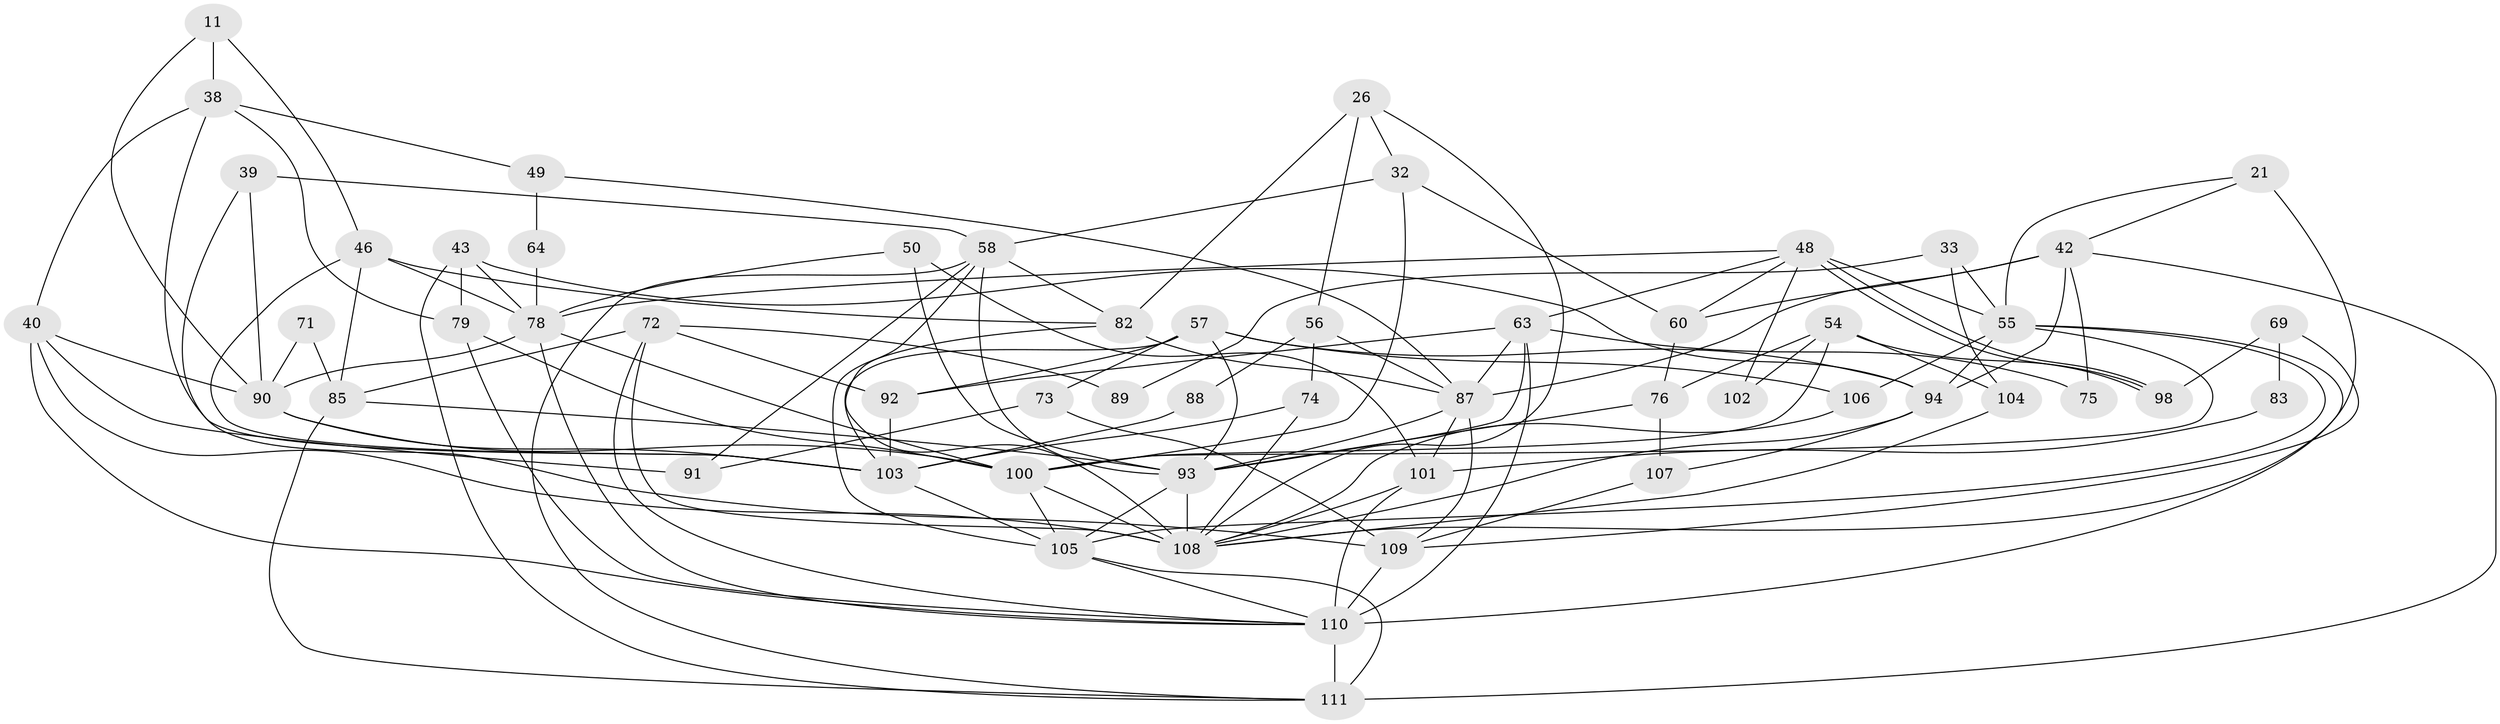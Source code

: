 // original degree distribution, {3: 0.2702702702702703, 2: 0.16216216216216217, 5: 0.16216216216216217, 6: 0.10810810810810811, 4: 0.23423423423423423, 7: 0.04504504504504504, 8: 0.009009009009009009, 9: 0.009009009009009009}
// Generated by graph-tools (version 1.1) at 2025/51/03/09/25 04:51:03]
// undirected, 55 vertices, 132 edges
graph export_dot {
graph [start="1"]
  node [color=gray90,style=filled];
  11;
  21;
  26;
  32;
  33;
  38;
  39;
  40;
  42 [super="+2"];
  43;
  46 [super="+8"];
  48 [super="+20"];
  49;
  50;
  54;
  55 [super="+22+44+35+52"];
  56;
  57 [super="+27"];
  58 [super="+47"];
  60;
  63 [super="+15+37"];
  64;
  69;
  71;
  72;
  73;
  74;
  75;
  76 [super="+34"];
  78 [super="+28+30"];
  79;
  82 [super="+10"];
  83;
  85;
  87 [super="+9+36+67"];
  88;
  89;
  90 [super="+51"];
  91 [super="+65"];
  92 [super="+31"];
  93 [super="+84+86"];
  94 [super="+41+61+18"];
  98;
  100 [super="+14+5"];
  101 [super="+99+66"];
  102;
  103 [super="+96"];
  104;
  105 [super="+4+95+70"];
  106;
  107;
  108 [super="+6+97+77"];
  109 [super="+45"];
  110 [super="+29+59"];
  111 [super="+68"];
  11 -- 38;
  11 -- 46;
  11 -- 90;
  21 -- 42;
  21 -- 108 [weight=2];
  21 -- 55;
  26 -- 32;
  26 -- 56;
  26 -- 108;
  26 -- 82;
  32 -- 58;
  32 -- 60;
  32 -- 100;
  33 -- 104;
  33 -- 55;
  33 -- 89;
  38 -- 79;
  38 -- 40;
  38 -- 49;
  38 -- 103;
  39 -- 90;
  39 -- 109;
  39 -- 58;
  40 -- 91 [weight=2];
  40 -- 110;
  40 -- 90;
  40 -- 108 [weight=2];
  42 -- 60;
  42 -- 75;
  42 -- 94 [weight=3];
  42 -- 87 [weight=2];
  42 -- 111;
  43 -- 111;
  43 -- 78;
  43 -- 79;
  43 -- 94;
  46 -- 85;
  46 -- 82;
  46 -- 103;
  46 -- 78;
  48 -- 98;
  48 -- 98;
  48 -- 63;
  48 -- 102;
  48 -- 60;
  48 -- 55 [weight=2];
  48 -- 78;
  49 -- 87;
  49 -- 64;
  50 -- 101;
  50 -- 93;
  50 -- 78;
  54 -- 98;
  54 -- 102;
  54 -- 104;
  54 -- 100;
  54 -- 76;
  55 -- 100;
  55 -- 106;
  55 -- 94 [weight=2];
  55 -- 105;
  55 -- 110 [weight=3];
  56 -- 74;
  56 -- 88;
  56 -- 87;
  57 -- 73;
  57 -- 93 [weight=2];
  57 -- 106;
  57 -- 92;
  57 -- 103;
  57 -- 94;
  58 -- 82;
  58 -- 91;
  58 -- 93 [weight=2];
  58 -- 108;
  58 -- 111;
  60 -- 76;
  63 -- 110;
  63 -- 93;
  63 -- 92 [weight=2];
  63 -- 75;
  63 -- 87;
  64 -- 78;
  69 -- 98;
  69 -- 83;
  69 -- 109;
  71 -- 85;
  71 -- 90;
  72 -- 85;
  72 -- 89;
  72 -- 92;
  72 -- 110;
  72 -- 108;
  73 -- 91;
  73 -- 109;
  74 -- 103;
  74 -- 108;
  76 -- 107;
  76 -- 93 [weight=2];
  78 -- 110;
  78 -- 90;
  78 -- 100;
  79 -- 110;
  79 -- 100;
  82 -- 87;
  82 -- 105;
  83 -- 101;
  85 -- 111;
  85 -- 93;
  87 -- 101;
  87 -- 109;
  87 -- 93 [weight=2];
  88 -- 103;
  90 -- 100 [weight=2];
  90 -- 103;
  92 -- 103 [weight=2];
  93 -- 108 [weight=6];
  93 -- 105 [weight=2];
  94 -- 107;
  94 -- 108 [weight=2];
  100 -- 108 [weight=2];
  100 -- 105 [weight=2];
  101 -- 110 [weight=3];
  101 -- 108 [weight=3];
  103 -- 105 [weight=2];
  104 -- 108;
  105 -- 110;
  105 -- 111;
  106 -- 108;
  107 -- 109;
  109 -- 110 [weight=2];
  110 -- 111 [weight=2];
}
